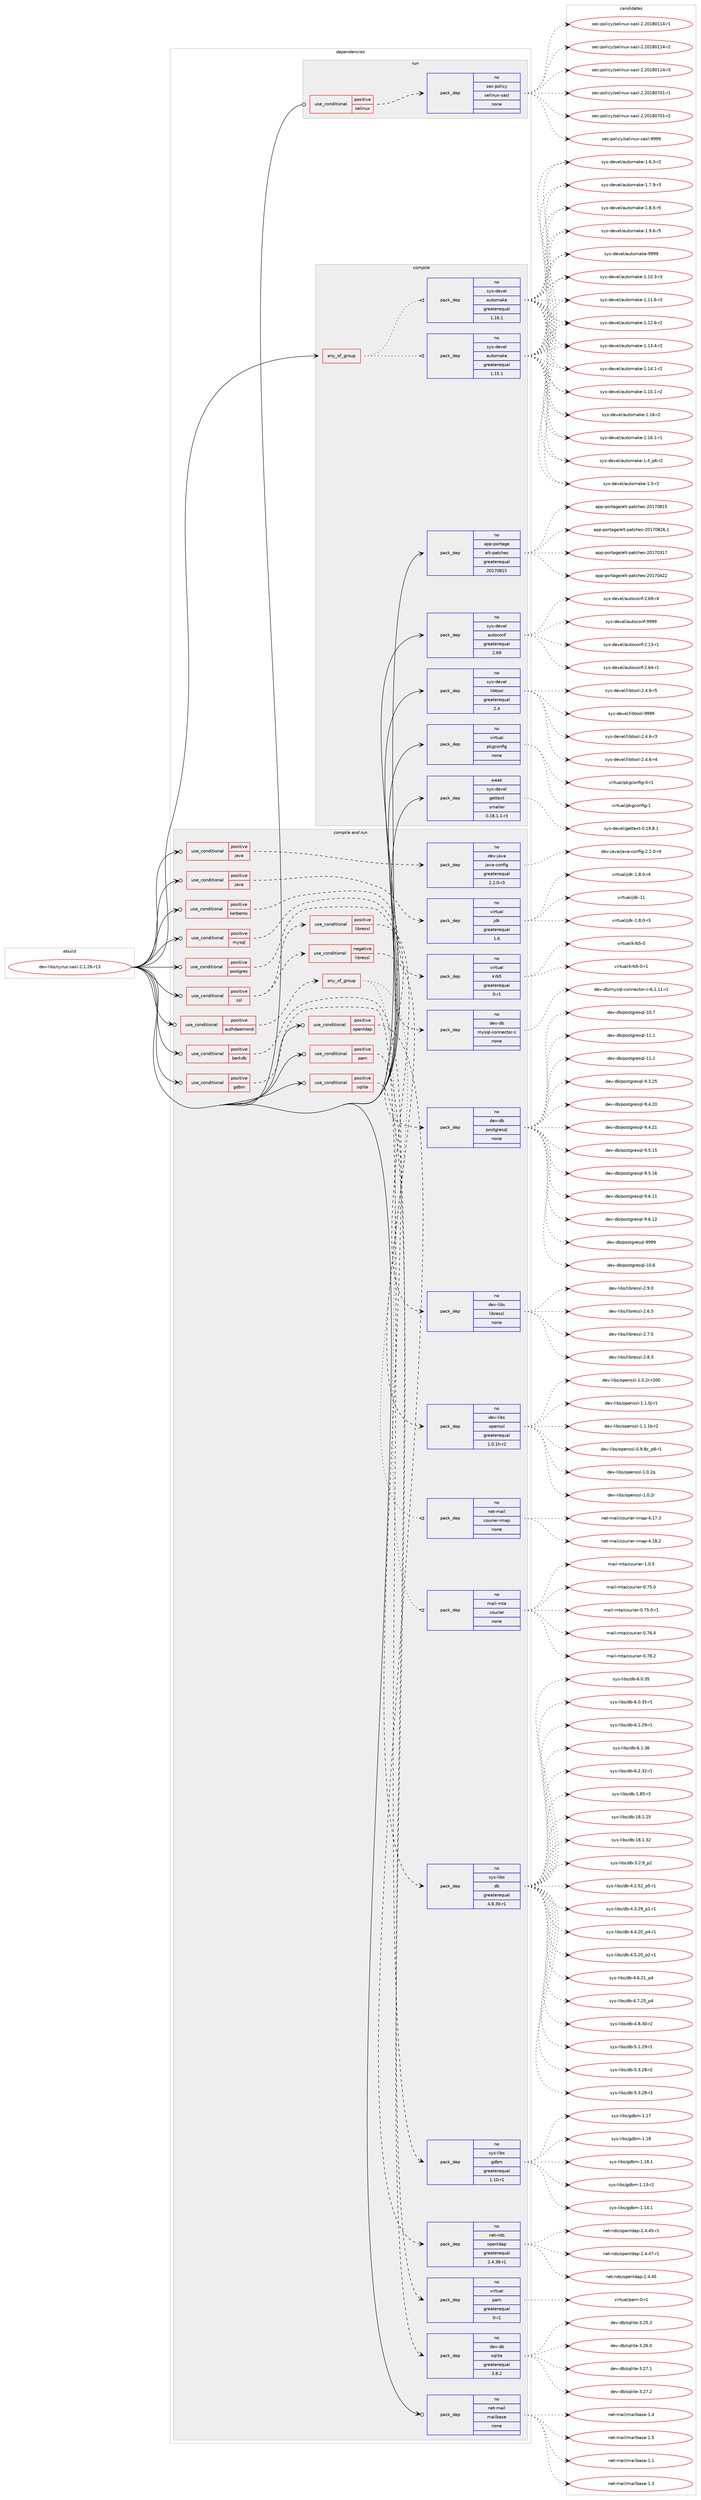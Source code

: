 digraph prolog {

# *************
# Graph options
# *************

newrank=true;
concentrate=true;
compound=true;
graph [rankdir=LR,fontname=Helvetica,fontsize=10,ranksep=1.5];#, ranksep=2.5, nodesep=0.2];
edge  [arrowhead=vee];
node  [fontname=Helvetica,fontsize=10];

# **********
# The ebuild
# **********

subgraph cluster_leftcol {
color=gray;
rank=same;
label=<<i>ebuild</i>>;
id [label="dev-libs/cyrus-sasl-2.1.26-r13", color=red, width=4, href="../dev-libs/cyrus-sasl-2.1.26-r13.svg"];
}

# ****************
# The dependencies
# ****************

subgraph cluster_midcol {
color=gray;
label=<<i>dependencies</i>>;
subgraph cluster_compile {
fillcolor="#eeeeee";
style=filled;
label=<<i>compile</i>>;
subgraph any22125 {
dependency1364960 [label=<<TABLE BORDER="0" CELLBORDER="1" CELLSPACING="0" CELLPADDING="4"><TR><TD CELLPADDING="10">any_of_group</TD></TR></TABLE>>, shape=none, color=red];subgraph pack976850 {
dependency1364961 [label=<<TABLE BORDER="0" CELLBORDER="1" CELLSPACING="0" CELLPADDING="4" WIDTH="220"><TR><TD ROWSPAN="6" CELLPADDING="30">pack_dep</TD></TR><TR><TD WIDTH="110">no</TD></TR><TR><TD>sys-devel</TD></TR><TR><TD>automake</TD></TR><TR><TD>greaterequal</TD></TR><TR><TD>1.16.1</TD></TR></TABLE>>, shape=none, color=blue];
}
dependency1364960:e -> dependency1364961:w [weight=20,style="dotted",arrowhead="oinv"];
subgraph pack976851 {
dependency1364962 [label=<<TABLE BORDER="0" CELLBORDER="1" CELLSPACING="0" CELLPADDING="4" WIDTH="220"><TR><TD ROWSPAN="6" CELLPADDING="30">pack_dep</TD></TR><TR><TD WIDTH="110">no</TD></TR><TR><TD>sys-devel</TD></TR><TR><TD>automake</TD></TR><TR><TD>greaterequal</TD></TR><TR><TD>1.15.1</TD></TR></TABLE>>, shape=none, color=blue];
}
dependency1364960:e -> dependency1364962:w [weight=20,style="dotted",arrowhead="oinv"];
}
id:e -> dependency1364960:w [weight=20,style="solid",arrowhead="vee"];
subgraph pack976852 {
dependency1364963 [label=<<TABLE BORDER="0" CELLBORDER="1" CELLSPACING="0" CELLPADDING="4" WIDTH="220"><TR><TD ROWSPAN="6" CELLPADDING="30">pack_dep</TD></TR><TR><TD WIDTH="110">no</TD></TR><TR><TD>app-portage</TD></TR><TR><TD>elt-patches</TD></TR><TR><TD>greaterequal</TD></TR><TR><TD>20170815</TD></TR></TABLE>>, shape=none, color=blue];
}
id:e -> dependency1364963:w [weight=20,style="solid",arrowhead="vee"];
subgraph pack976853 {
dependency1364964 [label=<<TABLE BORDER="0" CELLBORDER="1" CELLSPACING="0" CELLPADDING="4" WIDTH="220"><TR><TD ROWSPAN="6" CELLPADDING="30">pack_dep</TD></TR><TR><TD WIDTH="110">no</TD></TR><TR><TD>sys-devel</TD></TR><TR><TD>autoconf</TD></TR><TR><TD>greaterequal</TD></TR><TR><TD>2.69</TD></TR></TABLE>>, shape=none, color=blue];
}
id:e -> dependency1364964:w [weight=20,style="solid",arrowhead="vee"];
subgraph pack976854 {
dependency1364965 [label=<<TABLE BORDER="0" CELLBORDER="1" CELLSPACING="0" CELLPADDING="4" WIDTH="220"><TR><TD ROWSPAN="6" CELLPADDING="30">pack_dep</TD></TR><TR><TD WIDTH="110">no</TD></TR><TR><TD>sys-devel</TD></TR><TR><TD>libtool</TD></TR><TR><TD>greaterequal</TD></TR><TR><TD>2.4</TD></TR></TABLE>>, shape=none, color=blue];
}
id:e -> dependency1364965:w [weight=20,style="solid",arrowhead="vee"];
subgraph pack976855 {
dependency1364966 [label=<<TABLE BORDER="0" CELLBORDER="1" CELLSPACING="0" CELLPADDING="4" WIDTH="220"><TR><TD ROWSPAN="6" CELLPADDING="30">pack_dep</TD></TR><TR><TD WIDTH="110">no</TD></TR><TR><TD>virtual</TD></TR><TR><TD>pkgconfig</TD></TR><TR><TD>none</TD></TR><TR><TD></TD></TR></TABLE>>, shape=none, color=blue];
}
id:e -> dependency1364966:w [weight=20,style="solid",arrowhead="vee"];
subgraph pack976856 {
dependency1364967 [label=<<TABLE BORDER="0" CELLBORDER="1" CELLSPACING="0" CELLPADDING="4" WIDTH="220"><TR><TD ROWSPAN="6" CELLPADDING="30">pack_dep</TD></TR><TR><TD WIDTH="110">weak</TD></TR><TR><TD>sys-devel</TD></TR><TR><TD>gettext</TD></TR><TR><TD>smaller</TD></TR><TR><TD>0.18.1.1-r3</TD></TR></TABLE>>, shape=none, color=blue];
}
id:e -> dependency1364967:w [weight=20,style="solid",arrowhead="vee"];
}
subgraph cluster_compileandrun {
fillcolor="#eeeeee";
style=filled;
label=<<i>compile and run</i>>;
subgraph cond365433 {
dependency1364968 [label=<<TABLE BORDER="0" CELLBORDER="1" CELLSPACING="0" CELLPADDING="4"><TR><TD ROWSPAN="3" CELLPADDING="10">use_conditional</TD></TR><TR><TD>positive</TD></TR><TR><TD>authdaemond</TD></TR></TABLE>>, shape=none, color=red];
subgraph any22126 {
dependency1364969 [label=<<TABLE BORDER="0" CELLBORDER="1" CELLSPACING="0" CELLPADDING="4"><TR><TD CELLPADDING="10">any_of_group</TD></TR></TABLE>>, shape=none, color=red];subgraph pack976857 {
dependency1364970 [label=<<TABLE BORDER="0" CELLBORDER="1" CELLSPACING="0" CELLPADDING="4" WIDTH="220"><TR><TD ROWSPAN="6" CELLPADDING="30">pack_dep</TD></TR><TR><TD WIDTH="110">no</TD></TR><TR><TD>net-mail</TD></TR><TR><TD>courier-imap</TD></TR><TR><TD>none</TD></TR><TR><TD></TD></TR></TABLE>>, shape=none, color=blue];
}
dependency1364969:e -> dependency1364970:w [weight=20,style="dotted",arrowhead="oinv"];
subgraph pack976858 {
dependency1364971 [label=<<TABLE BORDER="0" CELLBORDER="1" CELLSPACING="0" CELLPADDING="4" WIDTH="220"><TR><TD ROWSPAN="6" CELLPADDING="30">pack_dep</TD></TR><TR><TD WIDTH="110">no</TD></TR><TR><TD>mail-mta</TD></TR><TR><TD>courier</TD></TR><TR><TD>none</TD></TR><TR><TD></TD></TR></TABLE>>, shape=none, color=blue];
}
dependency1364969:e -> dependency1364971:w [weight=20,style="dotted",arrowhead="oinv"];
}
dependency1364968:e -> dependency1364969:w [weight=20,style="dashed",arrowhead="vee"];
}
id:e -> dependency1364968:w [weight=20,style="solid",arrowhead="odotvee"];
subgraph cond365434 {
dependency1364972 [label=<<TABLE BORDER="0" CELLBORDER="1" CELLSPACING="0" CELLPADDING="4"><TR><TD ROWSPAN="3" CELLPADDING="10">use_conditional</TD></TR><TR><TD>positive</TD></TR><TR><TD>berkdb</TD></TR></TABLE>>, shape=none, color=red];
subgraph pack976859 {
dependency1364973 [label=<<TABLE BORDER="0" CELLBORDER="1" CELLSPACING="0" CELLPADDING="4" WIDTH="220"><TR><TD ROWSPAN="6" CELLPADDING="30">pack_dep</TD></TR><TR><TD WIDTH="110">no</TD></TR><TR><TD>sys-libs</TD></TR><TR><TD>db</TD></TR><TR><TD>greaterequal</TD></TR><TR><TD>4.8.30-r1</TD></TR></TABLE>>, shape=none, color=blue];
}
dependency1364972:e -> dependency1364973:w [weight=20,style="dashed",arrowhead="vee"];
}
id:e -> dependency1364972:w [weight=20,style="solid",arrowhead="odotvee"];
subgraph cond365435 {
dependency1364974 [label=<<TABLE BORDER="0" CELLBORDER="1" CELLSPACING="0" CELLPADDING="4"><TR><TD ROWSPAN="3" CELLPADDING="10">use_conditional</TD></TR><TR><TD>positive</TD></TR><TR><TD>gdbm</TD></TR></TABLE>>, shape=none, color=red];
subgraph pack976860 {
dependency1364975 [label=<<TABLE BORDER="0" CELLBORDER="1" CELLSPACING="0" CELLPADDING="4" WIDTH="220"><TR><TD ROWSPAN="6" CELLPADDING="30">pack_dep</TD></TR><TR><TD WIDTH="110">no</TD></TR><TR><TD>sys-libs</TD></TR><TR><TD>gdbm</TD></TR><TR><TD>greaterequal</TD></TR><TR><TD>1.10-r1</TD></TR></TABLE>>, shape=none, color=blue];
}
dependency1364974:e -> dependency1364975:w [weight=20,style="dashed",arrowhead="vee"];
}
id:e -> dependency1364974:w [weight=20,style="solid",arrowhead="odotvee"];
subgraph cond365436 {
dependency1364976 [label=<<TABLE BORDER="0" CELLBORDER="1" CELLSPACING="0" CELLPADDING="4"><TR><TD ROWSPAN="3" CELLPADDING="10">use_conditional</TD></TR><TR><TD>positive</TD></TR><TR><TD>java</TD></TR></TABLE>>, shape=none, color=red];
subgraph pack976861 {
dependency1364977 [label=<<TABLE BORDER="0" CELLBORDER="1" CELLSPACING="0" CELLPADDING="4" WIDTH="220"><TR><TD ROWSPAN="6" CELLPADDING="30">pack_dep</TD></TR><TR><TD WIDTH="110">no</TD></TR><TR><TD>dev-java</TD></TR><TR><TD>java-config</TD></TR><TR><TD>greaterequal</TD></TR><TR><TD>2.2.0-r3</TD></TR></TABLE>>, shape=none, color=blue];
}
dependency1364976:e -> dependency1364977:w [weight=20,style="dashed",arrowhead="vee"];
}
id:e -> dependency1364976:w [weight=20,style="solid",arrowhead="odotvee"];
subgraph cond365437 {
dependency1364978 [label=<<TABLE BORDER="0" CELLBORDER="1" CELLSPACING="0" CELLPADDING="4"><TR><TD ROWSPAN="3" CELLPADDING="10">use_conditional</TD></TR><TR><TD>positive</TD></TR><TR><TD>java</TD></TR></TABLE>>, shape=none, color=red];
subgraph pack976862 {
dependency1364979 [label=<<TABLE BORDER="0" CELLBORDER="1" CELLSPACING="0" CELLPADDING="4" WIDTH="220"><TR><TD ROWSPAN="6" CELLPADDING="30">pack_dep</TD></TR><TR><TD WIDTH="110">no</TD></TR><TR><TD>virtual</TD></TR><TR><TD>jdk</TD></TR><TR><TD>greaterequal</TD></TR><TR><TD>1.6</TD></TR></TABLE>>, shape=none, color=blue];
}
dependency1364978:e -> dependency1364979:w [weight=20,style="dashed",arrowhead="vee"];
}
id:e -> dependency1364978:w [weight=20,style="solid",arrowhead="odotvee"];
subgraph cond365438 {
dependency1364980 [label=<<TABLE BORDER="0" CELLBORDER="1" CELLSPACING="0" CELLPADDING="4"><TR><TD ROWSPAN="3" CELLPADDING="10">use_conditional</TD></TR><TR><TD>positive</TD></TR><TR><TD>kerberos</TD></TR></TABLE>>, shape=none, color=red];
subgraph pack976863 {
dependency1364981 [label=<<TABLE BORDER="0" CELLBORDER="1" CELLSPACING="0" CELLPADDING="4" WIDTH="220"><TR><TD ROWSPAN="6" CELLPADDING="30">pack_dep</TD></TR><TR><TD WIDTH="110">no</TD></TR><TR><TD>virtual</TD></TR><TR><TD>krb5</TD></TR><TR><TD>greaterequal</TD></TR><TR><TD>0-r1</TD></TR></TABLE>>, shape=none, color=blue];
}
dependency1364980:e -> dependency1364981:w [weight=20,style="dashed",arrowhead="vee"];
}
id:e -> dependency1364980:w [weight=20,style="solid",arrowhead="odotvee"];
subgraph cond365439 {
dependency1364982 [label=<<TABLE BORDER="0" CELLBORDER="1" CELLSPACING="0" CELLPADDING="4"><TR><TD ROWSPAN="3" CELLPADDING="10">use_conditional</TD></TR><TR><TD>positive</TD></TR><TR><TD>mysql</TD></TR></TABLE>>, shape=none, color=red];
subgraph pack976864 {
dependency1364983 [label=<<TABLE BORDER="0" CELLBORDER="1" CELLSPACING="0" CELLPADDING="4" WIDTH="220"><TR><TD ROWSPAN="6" CELLPADDING="30">pack_dep</TD></TR><TR><TD WIDTH="110">no</TD></TR><TR><TD>dev-db</TD></TR><TR><TD>mysql-connector-c</TD></TR><TR><TD>none</TD></TR><TR><TD></TD></TR></TABLE>>, shape=none, color=blue];
}
dependency1364982:e -> dependency1364983:w [weight=20,style="dashed",arrowhead="vee"];
}
id:e -> dependency1364982:w [weight=20,style="solid",arrowhead="odotvee"];
subgraph cond365440 {
dependency1364984 [label=<<TABLE BORDER="0" CELLBORDER="1" CELLSPACING="0" CELLPADDING="4"><TR><TD ROWSPAN="3" CELLPADDING="10">use_conditional</TD></TR><TR><TD>positive</TD></TR><TR><TD>openldap</TD></TR></TABLE>>, shape=none, color=red];
subgraph pack976865 {
dependency1364985 [label=<<TABLE BORDER="0" CELLBORDER="1" CELLSPACING="0" CELLPADDING="4" WIDTH="220"><TR><TD ROWSPAN="6" CELLPADDING="30">pack_dep</TD></TR><TR><TD WIDTH="110">no</TD></TR><TR><TD>net-nds</TD></TR><TR><TD>openldap</TD></TR><TR><TD>greaterequal</TD></TR><TR><TD>2.4.38-r1</TD></TR></TABLE>>, shape=none, color=blue];
}
dependency1364984:e -> dependency1364985:w [weight=20,style="dashed",arrowhead="vee"];
}
id:e -> dependency1364984:w [weight=20,style="solid",arrowhead="odotvee"];
subgraph cond365441 {
dependency1364986 [label=<<TABLE BORDER="0" CELLBORDER="1" CELLSPACING="0" CELLPADDING="4"><TR><TD ROWSPAN="3" CELLPADDING="10">use_conditional</TD></TR><TR><TD>positive</TD></TR><TR><TD>pam</TD></TR></TABLE>>, shape=none, color=red];
subgraph pack976866 {
dependency1364987 [label=<<TABLE BORDER="0" CELLBORDER="1" CELLSPACING="0" CELLPADDING="4" WIDTH="220"><TR><TD ROWSPAN="6" CELLPADDING="30">pack_dep</TD></TR><TR><TD WIDTH="110">no</TD></TR><TR><TD>virtual</TD></TR><TR><TD>pam</TD></TR><TR><TD>greaterequal</TD></TR><TR><TD>0-r1</TD></TR></TABLE>>, shape=none, color=blue];
}
dependency1364986:e -> dependency1364987:w [weight=20,style="dashed",arrowhead="vee"];
}
id:e -> dependency1364986:w [weight=20,style="solid",arrowhead="odotvee"];
subgraph cond365442 {
dependency1364988 [label=<<TABLE BORDER="0" CELLBORDER="1" CELLSPACING="0" CELLPADDING="4"><TR><TD ROWSPAN="3" CELLPADDING="10">use_conditional</TD></TR><TR><TD>positive</TD></TR><TR><TD>postgres</TD></TR></TABLE>>, shape=none, color=red];
subgraph pack976867 {
dependency1364989 [label=<<TABLE BORDER="0" CELLBORDER="1" CELLSPACING="0" CELLPADDING="4" WIDTH="220"><TR><TD ROWSPAN="6" CELLPADDING="30">pack_dep</TD></TR><TR><TD WIDTH="110">no</TD></TR><TR><TD>dev-db</TD></TR><TR><TD>postgresql</TD></TR><TR><TD>none</TD></TR><TR><TD></TD></TR></TABLE>>, shape=none, color=blue];
}
dependency1364988:e -> dependency1364989:w [weight=20,style="dashed",arrowhead="vee"];
}
id:e -> dependency1364988:w [weight=20,style="solid",arrowhead="odotvee"];
subgraph cond365443 {
dependency1364990 [label=<<TABLE BORDER="0" CELLBORDER="1" CELLSPACING="0" CELLPADDING="4"><TR><TD ROWSPAN="3" CELLPADDING="10">use_conditional</TD></TR><TR><TD>positive</TD></TR><TR><TD>sqlite</TD></TR></TABLE>>, shape=none, color=red];
subgraph pack976868 {
dependency1364991 [label=<<TABLE BORDER="0" CELLBORDER="1" CELLSPACING="0" CELLPADDING="4" WIDTH="220"><TR><TD ROWSPAN="6" CELLPADDING="30">pack_dep</TD></TR><TR><TD WIDTH="110">no</TD></TR><TR><TD>dev-db</TD></TR><TR><TD>sqlite</TD></TR><TR><TD>greaterequal</TD></TR><TR><TD>3.8.2</TD></TR></TABLE>>, shape=none, color=blue];
}
dependency1364990:e -> dependency1364991:w [weight=20,style="dashed",arrowhead="vee"];
}
id:e -> dependency1364990:w [weight=20,style="solid",arrowhead="odotvee"];
subgraph cond365444 {
dependency1364992 [label=<<TABLE BORDER="0" CELLBORDER="1" CELLSPACING="0" CELLPADDING="4"><TR><TD ROWSPAN="3" CELLPADDING="10">use_conditional</TD></TR><TR><TD>positive</TD></TR><TR><TD>ssl</TD></TR></TABLE>>, shape=none, color=red];
subgraph cond365445 {
dependency1364993 [label=<<TABLE BORDER="0" CELLBORDER="1" CELLSPACING="0" CELLPADDING="4"><TR><TD ROWSPAN="3" CELLPADDING="10">use_conditional</TD></TR><TR><TD>negative</TD></TR><TR><TD>libressl</TD></TR></TABLE>>, shape=none, color=red];
subgraph pack976869 {
dependency1364994 [label=<<TABLE BORDER="0" CELLBORDER="1" CELLSPACING="0" CELLPADDING="4" WIDTH="220"><TR><TD ROWSPAN="6" CELLPADDING="30">pack_dep</TD></TR><TR><TD WIDTH="110">no</TD></TR><TR><TD>dev-libs</TD></TR><TR><TD>openssl</TD></TR><TR><TD>greaterequal</TD></TR><TR><TD>1.0.1h-r2</TD></TR></TABLE>>, shape=none, color=blue];
}
dependency1364993:e -> dependency1364994:w [weight=20,style="dashed",arrowhead="vee"];
}
dependency1364992:e -> dependency1364993:w [weight=20,style="dashed",arrowhead="vee"];
subgraph cond365446 {
dependency1364995 [label=<<TABLE BORDER="0" CELLBORDER="1" CELLSPACING="0" CELLPADDING="4"><TR><TD ROWSPAN="3" CELLPADDING="10">use_conditional</TD></TR><TR><TD>positive</TD></TR><TR><TD>libressl</TD></TR></TABLE>>, shape=none, color=red];
subgraph pack976870 {
dependency1364996 [label=<<TABLE BORDER="0" CELLBORDER="1" CELLSPACING="0" CELLPADDING="4" WIDTH="220"><TR><TD ROWSPAN="6" CELLPADDING="30">pack_dep</TD></TR><TR><TD WIDTH="110">no</TD></TR><TR><TD>dev-libs</TD></TR><TR><TD>libressl</TD></TR><TR><TD>none</TD></TR><TR><TD></TD></TR></TABLE>>, shape=none, color=blue];
}
dependency1364995:e -> dependency1364996:w [weight=20,style="dashed",arrowhead="vee"];
}
dependency1364992:e -> dependency1364995:w [weight=20,style="dashed",arrowhead="vee"];
}
id:e -> dependency1364992:w [weight=20,style="solid",arrowhead="odotvee"];
subgraph pack976871 {
dependency1364997 [label=<<TABLE BORDER="0" CELLBORDER="1" CELLSPACING="0" CELLPADDING="4" WIDTH="220"><TR><TD ROWSPAN="6" CELLPADDING="30">pack_dep</TD></TR><TR><TD WIDTH="110">no</TD></TR><TR><TD>net-mail</TD></TR><TR><TD>mailbase</TD></TR><TR><TD>none</TD></TR><TR><TD></TD></TR></TABLE>>, shape=none, color=blue];
}
id:e -> dependency1364997:w [weight=20,style="solid",arrowhead="odotvee"];
}
subgraph cluster_run {
fillcolor="#eeeeee";
style=filled;
label=<<i>run</i>>;
subgraph cond365447 {
dependency1364998 [label=<<TABLE BORDER="0" CELLBORDER="1" CELLSPACING="0" CELLPADDING="4"><TR><TD ROWSPAN="3" CELLPADDING="10">use_conditional</TD></TR><TR><TD>positive</TD></TR><TR><TD>selinux</TD></TR></TABLE>>, shape=none, color=red];
subgraph pack976872 {
dependency1364999 [label=<<TABLE BORDER="0" CELLBORDER="1" CELLSPACING="0" CELLPADDING="4" WIDTH="220"><TR><TD ROWSPAN="6" CELLPADDING="30">pack_dep</TD></TR><TR><TD WIDTH="110">no</TD></TR><TR><TD>sec-policy</TD></TR><TR><TD>selinux-sasl</TD></TR><TR><TD>none</TD></TR><TR><TD></TD></TR></TABLE>>, shape=none, color=blue];
}
dependency1364998:e -> dependency1364999:w [weight=20,style="dashed",arrowhead="vee"];
}
id:e -> dependency1364998:w [weight=20,style="solid",arrowhead="odot"];
}
}

# **************
# The candidates
# **************

subgraph cluster_choices {
rank=same;
color=gray;
label=<<i>candidates</i>>;

subgraph choice976850 {
color=black;
nodesep=1;
choice11512111545100101118101108479711711611110997107101454946494846514511451 [label="sys-devel/automake-1.10.3-r3", color=red, width=4,href="../sys-devel/automake-1.10.3-r3.svg"];
choice11512111545100101118101108479711711611110997107101454946494946544511451 [label="sys-devel/automake-1.11.6-r3", color=red, width=4,href="../sys-devel/automake-1.11.6-r3.svg"];
choice11512111545100101118101108479711711611110997107101454946495046544511450 [label="sys-devel/automake-1.12.6-r2", color=red, width=4,href="../sys-devel/automake-1.12.6-r2.svg"];
choice11512111545100101118101108479711711611110997107101454946495146524511450 [label="sys-devel/automake-1.13.4-r2", color=red, width=4,href="../sys-devel/automake-1.13.4-r2.svg"];
choice11512111545100101118101108479711711611110997107101454946495246494511450 [label="sys-devel/automake-1.14.1-r2", color=red, width=4,href="../sys-devel/automake-1.14.1-r2.svg"];
choice11512111545100101118101108479711711611110997107101454946495346494511450 [label="sys-devel/automake-1.15.1-r2", color=red, width=4,href="../sys-devel/automake-1.15.1-r2.svg"];
choice1151211154510010111810110847971171161111099710710145494649544511450 [label="sys-devel/automake-1.16-r2", color=red, width=4,href="../sys-devel/automake-1.16-r2.svg"];
choice11512111545100101118101108479711711611110997107101454946495446494511449 [label="sys-devel/automake-1.16.1-r1", color=red, width=4,href="../sys-devel/automake-1.16.1-r1.svg"];
choice115121115451001011181011084797117116111109971071014549465295112544511450 [label="sys-devel/automake-1.4_p6-r2", color=red, width=4,href="../sys-devel/automake-1.4_p6-r2.svg"];
choice11512111545100101118101108479711711611110997107101454946534511450 [label="sys-devel/automake-1.5-r2", color=red, width=4,href="../sys-devel/automake-1.5-r2.svg"];
choice115121115451001011181011084797117116111109971071014549465446514511450 [label="sys-devel/automake-1.6.3-r2", color=red, width=4,href="../sys-devel/automake-1.6.3-r2.svg"];
choice115121115451001011181011084797117116111109971071014549465546574511451 [label="sys-devel/automake-1.7.9-r3", color=red, width=4,href="../sys-devel/automake-1.7.9-r3.svg"];
choice115121115451001011181011084797117116111109971071014549465646534511453 [label="sys-devel/automake-1.8.5-r5", color=red, width=4,href="../sys-devel/automake-1.8.5-r5.svg"];
choice115121115451001011181011084797117116111109971071014549465746544511453 [label="sys-devel/automake-1.9.6-r5", color=red, width=4,href="../sys-devel/automake-1.9.6-r5.svg"];
choice115121115451001011181011084797117116111109971071014557575757 [label="sys-devel/automake-9999", color=red, width=4,href="../sys-devel/automake-9999.svg"];
dependency1364961:e -> choice11512111545100101118101108479711711611110997107101454946494846514511451:w [style=dotted,weight="100"];
dependency1364961:e -> choice11512111545100101118101108479711711611110997107101454946494946544511451:w [style=dotted,weight="100"];
dependency1364961:e -> choice11512111545100101118101108479711711611110997107101454946495046544511450:w [style=dotted,weight="100"];
dependency1364961:e -> choice11512111545100101118101108479711711611110997107101454946495146524511450:w [style=dotted,weight="100"];
dependency1364961:e -> choice11512111545100101118101108479711711611110997107101454946495246494511450:w [style=dotted,weight="100"];
dependency1364961:e -> choice11512111545100101118101108479711711611110997107101454946495346494511450:w [style=dotted,weight="100"];
dependency1364961:e -> choice1151211154510010111810110847971171161111099710710145494649544511450:w [style=dotted,weight="100"];
dependency1364961:e -> choice11512111545100101118101108479711711611110997107101454946495446494511449:w [style=dotted,weight="100"];
dependency1364961:e -> choice115121115451001011181011084797117116111109971071014549465295112544511450:w [style=dotted,weight="100"];
dependency1364961:e -> choice11512111545100101118101108479711711611110997107101454946534511450:w [style=dotted,weight="100"];
dependency1364961:e -> choice115121115451001011181011084797117116111109971071014549465446514511450:w [style=dotted,weight="100"];
dependency1364961:e -> choice115121115451001011181011084797117116111109971071014549465546574511451:w [style=dotted,weight="100"];
dependency1364961:e -> choice115121115451001011181011084797117116111109971071014549465646534511453:w [style=dotted,weight="100"];
dependency1364961:e -> choice115121115451001011181011084797117116111109971071014549465746544511453:w [style=dotted,weight="100"];
dependency1364961:e -> choice115121115451001011181011084797117116111109971071014557575757:w [style=dotted,weight="100"];
}
subgraph choice976851 {
color=black;
nodesep=1;
choice11512111545100101118101108479711711611110997107101454946494846514511451 [label="sys-devel/automake-1.10.3-r3", color=red, width=4,href="../sys-devel/automake-1.10.3-r3.svg"];
choice11512111545100101118101108479711711611110997107101454946494946544511451 [label="sys-devel/automake-1.11.6-r3", color=red, width=4,href="../sys-devel/automake-1.11.6-r3.svg"];
choice11512111545100101118101108479711711611110997107101454946495046544511450 [label="sys-devel/automake-1.12.6-r2", color=red, width=4,href="../sys-devel/automake-1.12.6-r2.svg"];
choice11512111545100101118101108479711711611110997107101454946495146524511450 [label="sys-devel/automake-1.13.4-r2", color=red, width=4,href="../sys-devel/automake-1.13.4-r2.svg"];
choice11512111545100101118101108479711711611110997107101454946495246494511450 [label="sys-devel/automake-1.14.1-r2", color=red, width=4,href="../sys-devel/automake-1.14.1-r2.svg"];
choice11512111545100101118101108479711711611110997107101454946495346494511450 [label="sys-devel/automake-1.15.1-r2", color=red, width=4,href="../sys-devel/automake-1.15.1-r2.svg"];
choice1151211154510010111810110847971171161111099710710145494649544511450 [label="sys-devel/automake-1.16-r2", color=red, width=4,href="../sys-devel/automake-1.16-r2.svg"];
choice11512111545100101118101108479711711611110997107101454946495446494511449 [label="sys-devel/automake-1.16.1-r1", color=red, width=4,href="../sys-devel/automake-1.16.1-r1.svg"];
choice115121115451001011181011084797117116111109971071014549465295112544511450 [label="sys-devel/automake-1.4_p6-r2", color=red, width=4,href="../sys-devel/automake-1.4_p6-r2.svg"];
choice11512111545100101118101108479711711611110997107101454946534511450 [label="sys-devel/automake-1.5-r2", color=red, width=4,href="../sys-devel/automake-1.5-r2.svg"];
choice115121115451001011181011084797117116111109971071014549465446514511450 [label="sys-devel/automake-1.6.3-r2", color=red, width=4,href="../sys-devel/automake-1.6.3-r2.svg"];
choice115121115451001011181011084797117116111109971071014549465546574511451 [label="sys-devel/automake-1.7.9-r3", color=red, width=4,href="../sys-devel/automake-1.7.9-r3.svg"];
choice115121115451001011181011084797117116111109971071014549465646534511453 [label="sys-devel/automake-1.8.5-r5", color=red, width=4,href="../sys-devel/automake-1.8.5-r5.svg"];
choice115121115451001011181011084797117116111109971071014549465746544511453 [label="sys-devel/automake-1.9.6-r5", color=red, width=4,href="../sys-devel/automake-1.9.6-r5.svg"];
choice115121115451001011181011084797117116111109971071014557575757 [label="sys-devel/automake-9999", color=red, width=4,href="../sys-devel/automake-9999.svg"];
dependency1364962:e -> choice11512111545100101118101108479711711611110997107101454946494846514511451:w [style=dotted,weight="100"];
dependency1364962:e -> choice11512111545100101118101108479711711611110997107101454946494946544511451:w [style=dotted,weight="100"];
dependency1364962:e -> choice11512111545100101118101108479711711611110997107101454946495046544511450:w [style=dotted,weight="100"];
dependency1364962:e -> choice11512111545100101118101108479711711611110997107101454946495146524511450:w [style=dotted,weight="100"];
dependency1364962:e -> choice11512111545100101118101108479711711611110997107101454946495246494511450:w [style=dotted,weight="100"];
dependency1364962:e -> choice11512111545100101118101108479711711611110997107101454946495346494511450:w [style=dotted,weight="100"];
dependency1364962:e -> choice1151211154510010111810110847971171161111099710710145494649544511450:w [style=dotted,weight="100"];
dependency1364962:e -> choice11512111545100101118101108479711711611110997107101454946495446494511449:w [style=dotted,weight="100"];
dependency1364962:e -> choice115121115451001011181011084797117116111109971071014549465295112544511450:w [style=dotted,weight="100"];
dependency1364962:e -> choice11512111545100101118101108479711711611110997107101454946534511450:w [style=dotted,weight="100"];
dependency1364962:e -> choice115121115451001011181011084797117116111109971071014549465446514511450:w [style=dotted,weight="100"];
dependency1364962:e -> choice115121115451001011181011084797117116111109971071014549465546574511451:w [style=dotted,weight="100"];
dependency1364962:e -> choice115121115451001011181011084797117116111109971071014549465646534511453:w [style=dotted,weight="100"];
dependency1364962:e -> choice115121115451001011181011084797117116111109971071014549465746544511453:w [style=dotted,weight="100"];
dependency1364962:e -> choice115121115451001011181011084797117116111109971071014557575757:w [style=dotted,weight="100"];
}
subgraph choice976852 {
color=black;
nodesep=1;
choice97112112451121111141169710310147101108116451129711699104101115455048495548514955 [label="app-portage/elt-patches-20170317", color=red, width=4,href="../app-portage/elt-patches-20170317.svg"];
choice97112112451121111141169710310147101108116451129711699104101115455048495548525050 [label="app-portage/elt-patches-20170422", color=red, width=4,href="../app-portage/elt-patches-20170422.svg"];
choice97112112451121111141169710310147101108116451129711699104101115455048495548564953 [label="app-portage/elt-patches-20170815", color=red, width=4,href="../app-portage/elt-patches-20170815.svg"];
choice971121124511211111411697103101471011081164511297116991041011154550484955485650544649 [label="app-portage/elt-patches-20170826.1", color=red, width=4,href="../app-portage/elt-patches-20170826.1.svg"];
dependency1364963:e -> choice97112112451121111141169710310147101108116451129711699104101115455048495548514955:w [style=dotted,weight="100"];
dependency1364963:e -> choice97112112451121111141169710310147101108116451129711699104101115455048495548525050:w [style=dotted,weight="100"];
dependency1364963:e -> choice97112112451121111141169710310147101108116451129711699104101115455048495548564953:w [style=dotted,weight="100"];
dependency1364963:e -> choice971121124511211111411697103101471011081164511297116991041011154550484955485650544649:w [style=dotted,weight="100"];
}
subgraph choice976853 {
color=black;
nodesep=1;
choice1151211154510010111810110847971171161119911111010245504649514511449 [label="sys-devel/autoconf-2.13-r1", color=red, width=4,href="../sys-devel/autoconf-2.13-r1.svg"];
choice1151211154510010111810110847971171161119911111010245504654524511449 [label="sys-devel/autoconf-2.64-r1", color=red, width=4,href="../sys-devel/autoconf-2.64-r1.svg"];
choice1151211154510010111810110847971171161119911111010245504654574511452 [label="sys-devel/autoconf-2.69-r4", color=red, width=4,href="../sys-devel/autoconf-2.69-r4.svg"];
choice115121115451001011181011084797117116111991111101024557575757 [label="sys-devel/autoconf-9999", color=red, width=4,href="../sys-devel/autoconf-9999.svg"];
dependency1364964:e -> choice1151211154510010111810110847971171161119911111010245504649514511449:w [style=dotted,weight="100"];
dependency1364964:e -> choice1151211154510010111810110847971171161119911111010245504654524511449:w [style=dotted,weight="100"];
dependency1364964:e -> choice1151211154510010111810110847971171161119911111010245504654574511452:w [style=dotted,weight="100"];
dependency1364964:e -> choice115121115451001011181011084797117116111991111101024557575757:w [style=dotted,weight="100"];
}
subgraph choice976854 {
color=black;
nodesep=1;
choice1151211154510010111810110847108105981161111111084550465246544511451 [label="sys-devel/libtool-2.4.6-r3", color=red, width=4,href="../sys-devel/libtool-2.4.6-r3.svg"];
choice1151211154510010111810110847108105981161111111084550465246544511452 [label="sys-devel/libtool-2.4.6-r4", color=red, width=4,href="../sys-devel/libtool-2.4.6-r4.svg"];
choice1151211154510010111810110847108105981161111111084550465246544511453 [label="sys-devel/libtool-2.4.6-r5", color=red, width=4,href="../sys-devel/libtool-2.4.6-r5.svg"];
choice1151211154510010111810110847108105981161111111084557575757 [label="sys-devel/libtool-9999", color=red, width=4,href="../sys-devel/libtool-9999.svg"];
dependency1364965:e -> choice1151211154510010111810110847108105981161111111084550465246544511451:w [style=dotted,weight="100"];
dependency1364965:e -> choice1151211154510010111810110847108105981161111111084550465246544511452:w [style=dotted,weight="100"];
dependency1364965:e -> choice1151211154510010111810110847108105981161111111084550465246544511453:w [style=dotted,weight="100"];
dependency1364965:e -> choice1151211154510010111810110847108105981161111111084557575757:w [style=dotted,weight="100"];
}
subgraph choice976855 {
color=black;
nodesep=1;
choice11810511411611797108471121071039911111010210510345484511449 [label="virtual/pkgconfig-0-r1", color=red, width=4,href="../virtual/pkgconfig-0-r1.svg"];
choice1181051141161179710847112107103991111101021051034549 [label="virtual/pkgconfig-1", color=red, width=4,href="../virtual/pkgconfig-1.svg"];
dependency1364966:e -> choice11810511411611797108471121071039911111010210510345484511449:w [style=dotted,weight="100"];
dependency1364966:e -> choice1181051141161179710847112107103991111101021051034549:w [style=dotted,weight="100"];
}
subgraph choice976856 {
color=black;
nodesep=1;
choice1151211154510010111810110847103101116116101120116454846495746564649 [label="sys-devel/gettext-0.19.8.1", color=red, width=4,href="../sys-devel/gettext-0.19.8.1.svg"];
dependency1364967:e -> choice1151211154510010111810110847103101116116101120116454846495746564649:w [style=dotted,weight="100"];
}
subgraph choice976857 {
color=black;
nodesep=1;
choice11010111645109971051084799111117114105101114451051099711245524649554651 [label="net-mail/courier-imap-4.17.3", color=red, width=4,href="../net-mail/courier-imap-4.17.3.svg"];
choice11010111645109971051084799111117114105101114451051099711245524649564650 [label="net-mail/courier-imap-4.18.2", color=red, width=4,href="../net-mail/courier-imap-4.18.2.svg"];
dependency1364970:e -> choice11010111645109971051084799111117114105101114451051099711245524649554651:w [style=dotted,weight="100"];
dependency1364970:e -> choice11010111645109971051084799111117114105101114451051099711245524649564650:w [style=dotted,weight="100"];
}
subgraph choice976858 {
color=black;
nodesep=1;
choice109971051084510911697479911111711410510111445484655534648 [label="mail-mta/courier-0.75.0", color=red, width=4,href="../mail-mta/courier-0.75.0.svg"];
choice1099710510845109116974799111117114105101114454846555346484511449 [label="mail-mta/courier-0.75.0-r1", color=red, width=4,href="../mail-mta/courier-0.75.0-r1.svg"];
choice109971051084510911697479911111711410510111445484655544652 [label="mail-mta/courier-0.76.4", color=red, width=4,href="../mail-mta/courier-0.76.4.svg"];
choice109971051084510911697479911111711410510111445484655564650 [label="mail-mta/courier-0.78.2", color=red, width=4,href="../mail-mta/courier-0.78.2.svg"];
choice1099710510845109116974799111117114105101114454946484653 [label="mail-mta/courier-1.0.5", color=red, width=4,href="../mail-mta/courier-1.0.5.svg"];
dependency1364971:e -> choice109971051084510911697479911111711410510111445484655534648:w [style=dotted,weight="100"];
dependency1364971:e -> choice1099710510845109116974799111117114105101114454846555346484511449:w [style=dotted,weight="100"];
dependency1364971:e -> choice109971051084510911697479911111711410510111445484655544652:w [style=dotted,weight="100"];
dependency1364971:e -> choice109971051084510911697479911111711410510111445484655564650:w [style=dotted,weight="100"];
dependency1364971:e -> choice1099710510845109116974799111117114105101114454946484653:w [style=dotted,weight="100"];
}
subgraph choice976859 {
color=black;
nodesep=1;
choice1151211154510810598115471009845494656534511451 [label="sys-libs/db-1.85-r3", color=red, width=4,href="../sys-libs/db-1.85-r3.svg"];
choice115121115451081059811547100984549564649465053 [label="sys-libs/db-18.1.25", color=red, width=4,href="../sys-libs/db-18.1.25.svg"];
choice115121115451081059811547100984549564649465150 [label="sys-libs/db-18.1.32", color=red, width=4,href="../sys-libs/db-18.1.32.svg"];
choice115121115451081059811547100984551465046579511250 [label="sys-libs/db-3.2.9_p2", color=red, width=4,href="../sys-libs/db-3.2.9_p2.svg"];
choice115121115451081059811547100984552465046535095112534511449 [label="sys-libs/db-4.2.52_p5-r1", color=red, width=4,href="../sys-libs/db-4.2.52_p5-r1.svg"];
choice115121115451081059811547100984552465146505795112494511449 [label="sys-libs/db-4.3.29_p1-r1", color=red, width=4,href="../sys-libs/db-4.3.29_p1-r1.svg"];
choice115121115451081059811547100984552465246504895112524511449 [label="sys-libs/db-4.4.20_p4-r1", color=red, width=4,href="../sys-libs/db-4.4.20_p4-r1.svg"];
choice115121115451081059811547100984552465346504895112504511449 [label="sys-libs/db-4.5.20_p2-r1", color=red, width=4,href="../sys-libs/db-4.5.20_p2-r1.svg"];
choice11512111545108105981154710098455246544650499511252 [label="sys-libs/db-4.6.21_p4", color=red, width=4,href="../sys-libs/db-4.6.21_p4.svg"];
choice11512111545108105981154710098455246554650539511252 [label="sys-libs/db-4.7.25_p4", color=red, width=4,href="../sys-libs/db-4.7.25_p4.svg"];
choice11512111545108105981154710098455246564651484511450 [label="sys-libs/db-4.8.30-r2", color=red, width=4,href="../sys-libs/db-4.8.30-r2.svg"];
choice11512111545108105981154710098455346494650574511449 [label="sys-libs/db-5.1.29-r1", color=red, width=4,href="../sys-libs/db-5.1.29-r1.svg"];
choice11512111545108105981154710098455346514650564511450 [label="sys-libs/db-5.3.28-r2", color=red, width=4,href="../sys-libs/db-5.3.28-r2.svg"];
choice11512111545108105981154710098455346514650564511451 [label="sys-libs/db-5.3.28-r3", color=red, width=4,href="../sys-libs/db-5.3.28-r3.svg"];
choice1151211154510810598115471009845544648465153 [label="sys-libs/db-6.0.35", color=red, width=4,href="../sys-libs/db-6.0.35.svg"];
choice11512111545108105981154710098455446484651534511449 [label="sys-libs/db-6.0.35-r1", color=red, width=4,href="../sys-libs/db-6.0.35-r1.svg"];
choice11512111545108105981154710098455446494650574511449 [label="sys-libs/db-6.1.29-r1", color=red, width=4,href="../sys-libs/db-6.1.29-r1.svg"];
choice1151211154510810598115471009845544649465154 [label="sys-libs/db-6.1.36", color=red, width=4,href="../sys-libs/db-6.1.36.svg"];
choice11512111545108105981154710098455446504651504511449 [label="sys-libs/db-6.2.32-r1", color=red, width=4,href="../sys-libs/db-6.2.32-r1.svg"];
dependency1364973:e -> choice1151211154510810598115471009845494656534511451:w [style=dotted,weight="100"];
dependency1364973:e -> choice115121115451081059811547100984549564649465053:w [style=dotted,weight="100"];
dependency1364973:e -> choice115121115451081059811547100984549564649465150:w [style=dotted,weight="100"];
dependency1364973:e -> choice115121115451081059811547100984551465046579511250:w [style=dotted,weight="100"];
dependency1364973:e -> choice115121115451081059811547100984552465046535095112534511449:w [style=dotted,weight="100"];
dependency1364973:e -> choice115121115451081059811547100984552465146505795112494511449:w [style=dotted,weight="100"];
dependency1364973:e -> choice115121115451081059811547100984552465246504895112524511449:w [style=dotted,weight="100"];
dependency1364973:e -> choice115121115451081059811547100984552465346504895112504511449:w [style=dotted,weight="100"];
dependency1364973:e -> choice11512111545108105981154710098455246544650499511252:w [style=dotted,weight="100"];
dependency1364973:e -> choice11512111545108105981154710098455246554650539511252:w [style=dotted,weight="100"];
dependency1364973:e -> choice11512111545108105981154710098455246564651484511450:w [style=dotted,weight="100"];
dependency1364973:e -> choice11512111545108105981154710098455346494650574511449:w [style=dotted,weight="100"];
dependency1364973:e -> choice11512111545108105981154710098455346514650564511450:w [style=dotted,weight="100"];
dependency1364973:e -> choice11512111545108105981154710098455346514650564511451:w [style=dotted,weight="100"];
dependency1364973:e -> choice1151211154510810598115471009845544648465153:w [style=dotted,weight="100"];
dependency1364973:e -> choice11512111545108105981154710098455446484651534511449:w [style=dotted,weight="100"];
dependency1364973:e -> choice11512111545108105981154710098455446494650574511449:w [style=dotted,weight="100"];
dependency1364973:e -> choice1151211154510810598115471009845544649465154:w [style=dotted,weight="100"];
dependency1364973:e -> choice11512111545108105981154710098455446504651504511449:w [style=dotted,weight="100"];
}
subgraph choice976860 {
color=black;
nodesep=1;
choice1151211154510810598115471031009810945494649514511450 [label="sys-libs/gdbm-1.13-r2", color=red, width=4,href="../sys-libs/gdbm-1.13-r2.svg"];
choice1151211154510810598115471031009810945494649524649 [label="sys-libs/gdbm-1.14.1", color=red, width=4,href="../sys-libs/gdbm-1.14.1.svg"];
choice115121115451081059811547103100981094549464955 [label="sys-libs/gdbm-1.17", color=red, width=4,href="../sys-libs/gdbm-1.17.svg"];
choice115121115451081059811547103100981094549464956 [label="sys-libs/gdbm-1.18", color=red, width=4,href="../sys-libs/gdbm-1.18.svg"];
choice1151211154510810598115471031009810945494649564649 [label="sys-libs/gdbm-1.18.1", color=red, width=4,href="../sys-libs/gdbm-1.18.1.svg"];
dependency1364975:e -> choice1151211154510810598115471031009810945494649514511450:w [style=dotted,weight="100"];
dependency1364975:e -> choice1151211154510810598115471031009810945494649524649:w [style=dotted,weight="100"];
dependency1364975:e -> choice115121115451081059811547103100981094549464955:w [style=dotted,weight="100"];
dependency1364975:e -> choice115121115451081059811547103100981094549464956:w [style=dotted,weight="100"];
dependency1364975:e -> choice1151211154510810598115471031009810945494649564649:w [style=dotted,weight="100"];
}
subgraph choice976861 {
color=black;
nodesep=1;
choice10010111845106971189747106971189745991111101021051034550465046484511452 [label="dev-java/java-config-2.2.0-r4", color=red, width=4,href="../dev-java/java-config-2.2.0-r4.svg"];
dependency1364977:e -> choice10010111845106971189747106971189745991111101021051034550465046484511452:w [style=dotted,weight="100"];
}
subgraph choice976862 {
color=black;
nodesep=1;
choice11810511411611797108471061001074549465646484511451 [label="virtual/jdk-1.8.0-r3", color=red, width=4,href="../virtual/jdk-1.8.0-r3.svg"];
choice11810511411611797108471061001074549465646484511452 [label="virtual/jdk-1.8.0-r4", color=red, width=4,href="../virtual/jdk-1.8.0-r4.svg"];
choice1181051141161179710847106100107454949 [label="virtual/jdk-11", color=red, width=4,href="../virtual/jdk-11.svg"];
dependency1364979:e -> choice11810511411611797108471061001074549465646484511451:w [style=dotted,weight="100"];
dependency1364979:e -> choice11810511411611797108471061001074549465646484511452:w [style=dotted,weight="100"];
dependency1364979:e -> choice1181051141161179710847106100107454949:w [style=dotted,weight="100"];
}
subgraph choice976863 {
color=black;
nodesep=1;
choice118105114116117971084710711498534548 [label="virtual/krb5-0", color=red, width=4,href="../virtual/krb5-0.svg"];
choice1181051141161179710847107114985345484511449 [label="virtual/krb5-0-r1", color=red, width=4,href="../virtual/krb5-0-r1.svg"];
dependency1364981:e -> choice118105114116117971084710711498534548:w [style=dotted,weight="100"];
dependency1364981:e -> choice1181051141161179710847107114985345484511449:w [style=dotted,weight="100"];
}
subgraph choice976864 {
color=black;
nodesep=1;
choice1001011184510098471091211151131084599111110110101991161111144599455446494649494511449 [label="dev-db/mysql-connector-c-6.1.11-r1", color=red, width=4,href="../dev-db/mysql-connector-c-6.1.11-r1.svg"];
dependency1364983:e -> choice1001011184510098471091211151131084599111110110101991161111144599455446494649494511449:w [style=dotted,weight="100"];
}
subgraph choice976865 {
color=black;
nodesep=1;
choice11010111645110100115471111121011101081009711245504652465253 [label="net-nds/openldap-2.4.45", color=red, width=4,href="../net-nds/openldap-2.4.45.svg"];
choice110101116451101001154711111210111010810097112455046524652534511449 [label="net-nds/openldap-2.4.45-r1", color=red, width=4,href="../net-nds/openldap-2.4.45-r1.svg"];
choice110101116451101001154711111210111010810097112455046524652554511449 [label="net-nds/openldap-2.4.47-r1", color=red, width=4,href="../net-nds/openldap-2.4.47-r1.svg"];
dependency1364985:e -> choice11010111645110100115471111121011101081009711245504652465253:w [style=dotted,weight="100"];
dependency1364985:e -> choice110101116451101001154711111210111010810097112455046524652534511449:w [style=dotted,weight="100"];
dependency1364985:e -> choice110101116451101001154711111210111010810097112455046524652554511449:w [style=dotted,weight="100"];
}
subgraph choice976866 {
color=black;
nodesep=1;
choice11810511411611797108471129710945484511449 [label="virtual/pam-0-r1", color=red, width=4,href="../virtual/pam-0-r1.svg"];
dependency1364987:e -> choice11810511411611797108471129710945484511449:w [style=dotted,weight="100"];
}
subgraph choice976867 {
color=black;
nodesep=1;
choice1001011184510098471121111151161031141011151131084549484654 [label="dev-db/postgresql-10.6", color=red, width=4,href="../dev-db/postgresql-10.6.svg"];
choice1001011184510098471121111151161031141011151131084549484655 [label="dev-db/postgresql-10.7", color=red, width=4,href="../dev-db/postgresql-10.7.svg"];
choice1001011184510098471121111151161031141011151131084549494649 [label="dev-db/postgresql-11.1", color=red, width=4,href="../dev-db/postgresql-11.1.svg"];
choice1001011184510098471121111151161031141011151131084549494650 [label="dev-db/postgresql-11.2", color=red, width=4,href="../dev-db/postgresql-11.2.svg"];
choice10010111845100984711211111511610311410111511310845574651465053 [label="dev-db/postgresql-9.3.25", color=red, width=4,href="../dev-db/postgresql-9.3.25.svg"];
choice10010111845100984711211111511610311410111511310845574652465048 [label="dev-db/postgresql-9.4.20", color=red, width=4,href="../dev-db/postgresql-9.4.20.svg"];
choice10010111845100984711211111511610311410111511310845574652465049 [label="dev-db/postgresql-9.4.21", color=red, width=4,href="../dev-db/postgresql-9.4.21.svg"];
choice10010111845100984711211111511610311410111511310845574653464953 [label="dev-db/postgresql-9.5.15", color=red, width=4,href="../dev-db/postgresql-9.5.15.svg"];
choice10010111845100984711211111511610311410111511310845574653464954 [label="dev-db/postgresql-9.5.16", color=red, width=4,href="../dev-db/postgresql-9.5.16.svg"];
choice10010111845100984711211111511610311410111511310845574654464949 [label="dev-db/postgresql-9.6.11", color=red, width=4,href="../dev-db/postgresql-9.6.11.svg"];
choice10010111845100984711211111511610311410111511310845574654464950 [label="dev-db/postgresql-9.6.12", color=red, width=4,href="../dev-db/postgresql-9.6.12.svg"];
choice1001011184510098471121111151161031141011151131084557575757 [label="dev-db/postgresql-9999", color=red, width=4,href="../dev-db/postgresql-9999.svg"];
dependency1364989:e -> choice1001011184510098471121111151161031141011151131084549484654:w [style=dotted,weight="100"];
dependency1364989:e -> choice1001011184510098471121111151161031141011151131084549484655:w [style=dotted,weight="100"];
dependency1364989:e -> choice1001011184510098471121111151161031141011151131084549494649:w [style=dotted,weight="100"];
dependency1364989:e -> choice1001011184510098471121111151161031141011151131084549494650:w [style=dotted,weight="100"];
dependency1364989:e -> choice10010111845100984711211111511610311410111511310845574651465053:w [style=dotted,weight="100"];
dependency1364989:e -> choice10010111845100984711211111511610311410111511310845574652465048:w [style=dotted,weight="100"];
dependency1364989:e -> choice10010111845100984711211111511610311410111511310845574652465049:w [style=dotted,weight="100"];
dependency1364989:e -> choice10010111845100984711211111511610311410111511310845574653464953:w [style=dotted,weight="100"];
dependency1364989:e -> choice10010111845100984711211111511610311410111511310845574653464954:w [style=dotted,weight="100"];
dependency1364989:e -> choice10010111845100984711211111511610311410111511310845574654464949:w [style=dotted,weight="100"];
dependency1364989:e -> choice10010111845100984711211111511610311410111511310845574654464950:w [style=dotted,weight="100"];
dependency1364989:e -> choice1001011184510098471121111151161031141011151131084557575757:w [style=dotted,weight="100"];
}
subgraph choice976868 {
color=black;
nodesep=1;
choice10010111845100984711511310810511610145514650534651 [label="dev-db/sqlite-3.25.3", color=red, width=4,href="../dev-db/sqlite-3.25.3.svg"];
choice10010111845100984711511310810511610145514650544648 [label="dev-db/sqlite-3.26.0", color=red, width=4,href="../dev-db/sqlite-3.26.0.svg"];
choice10010111845100984711511310810511610145514650554649 [label="dev-db/sqlite-3.27.1", color=red, width=4,href="../dev-db/sqlite-3.27.1.svg"];
choice10010111845100984711511310810511610145514650554650 [label="dev-db/sqlite-3.27.2", color=red, width=4,href="../dev-db/sqlite-3.27.2.svg"];
dependency1364991:e -> choice10010111845100984711511310810511610145514650534651:w [style=dotted,weight="100"];
dependency1364991:e -> choice10010111845100984711511310810511610145514650544648:w [style=dotted,weight="100"];
dependency1364991:e -> choice10010111845100984711511310810511610145514650554649:w [style=dotted,weight="100"];
dependency1364991:e -> choice10010111845100984711511310810511610145514650554650:w [style=dotted,weight="100"];
}
subgraph choice976869 {
color=black;
nodesep=1;
choice10010111845108105981154711111210111011511510845484657465612295112564511449 [label="dev-libs/openssl-0.9.8z_p8-r1", color=red, width=4,href="../dev-libs/openssl-0.9.8z_p8-r1.svg"];
choice100101118451081059811547111112101110115115108454946484650113 [label="dev-libs/openssl-1.0.2q", color=red, width=4,href="../dev-libs/openssl-1.0.2q.svg"];
choice100101118451081059811547111112101110115115108454946484650114 [label="dev-libs/openssl-1.0.2r", color=red, width=4,href="../dev-libs/openssl-1.0.2r.svg"];
choice10010111845108105981154711111210111011511510845494648465011445114504848 [label="dev-libs/openssl-1.0.2r-r200", color=red, width=4,href="../dev-libs/openssl-1.0.2r-r200.svg"];
choice1001011184510810598115471111121011101151151084549464946481064511449 [label="dev-libs/openssl-1.1.0j-r1", color=red, width=4,href="../dev-libs/openssl-1.1.0j-r1.svg"];
choice100101118451081059811547111112101110115115108454946494649984511450 [label="dev-libs/openssl-1.1.1b-r2", color=red, width=4,href="../dev-libs/openssl-1.1.1b-r2.svg"];
dependency1364994:e -> choice10010111845108105981154711111210111011511510845484657465612295112564511449:w [style=dotted,weight="100"];
dependency1364994:e -> choice100101118451081059811547111112101110115115108454946484650113:w [style=dotted,weight="100"];
dependency1364994:e -> choice100101118451081059811547111112101110115115108454946484650114:w [style=dotted,weight="100"];
dependency1364994:e -> choice10010111845108105981154711111210111011511510845494648465011445114504848:w [style=dotted,weight="100"];
dependency1364994:e -> choice1001011184510810598115471111121011101151151084549464946481064511449:w [style=dotted,weight="100"];
dependency1364994:e -> choice100101118451081059811547111112101110115115108454946494649984511450:w [style=dotted,weight="100"];
}
subgraph choice976870 {
color=black;
nodesep=1;
choice10010111845108105981154710810598114101115115108455046544653 [label="dev-libs/libressl-2.6.5", color=red, width=4,href="../dev-libs/libressl-2.6.5.svg"];
choice10010111845108105981154710810598114101115115108455046554653 [label="dev-libs/libressl-2.7.5", color=red, width=4,href="../dev-libs/libressl-2.7.5.svg"];
choice10010111845108105981154710810598114101115115108455046564651 [label="dev-libs/libressl-2.8.3", color=red, width=4,href="../dev-libs/libressl-2.8.3.svg"];
choice10010111845108105981154710810598114101115115108455046574648 [label="dev-libs/libressl-2.9.0", color=red, width=4,href="../dev-libs/libressl-2.9.0.svg"];
dependency1364996:e -> choice10010111845108105981154710810598114101115115108455046544653:w [style=dotted,weight="100"];
dependency1364996:e -> choice10010111845108105981154710810598114101115115108455046554653:w [style=dotted,weight="100"];
dependency1364996:e -> choice10010111845108105981154710810598114101115115108455046564651:w [style=dotted,weight="100"];
dependency1364996:e -> choice10010111845108105981154710810598114101115115108455046574648:w [style=dotted,weight="100"];
}
subgraph choice976871 {
color=black;
nodesep=1;
choice11010111645109971051084710997105108989711510145494649 [label="net-mail/mailbase-1.1", color=red, width=4,href="../net-mail/mailbase-1.1.svg"];
choice11010111645109971051084710997105108989711510145494651 [label="net-mail/mailbase-1.3", color=red, width=4,href="../net-mail/mailbase-1.3.svg"];
choice11010111645109971051084710997105108989711510145494652 [label="net-mail/mailbase-1.4", color=red, width=4,href="../net-mail/mailbase-1.4.svg"];
choice11010111645109971051084710997105108989711510145494653 [label="net-mail/mailbase-1.5", color=red, width=4,href="../net-mail/mailbase-1.5.svg"];
dependency1364997:e -> choice11010111645109971051084710997105108989711510145494649:w [style=dotted,weight="100"];
dependency1364997:e -> choice11010111645109971051084710997105108989711510145494651:w [style=dotted,weight="100"];
dependency1364997:e -> choice11010111645109971051084710997105108989711510145494652:w [style=dotted,weight="100"];
dependency1364997:e -> choice11010111645109971051084710997105108989711510145494653:w [style=dotted,weight="100"];
}
subgraph choice976872 {
color=black;
nodesep=1;
choice11510199451121111081059912147115101108105110117120451159711510845504650484956484949524511449 [label="sec-policy/selinux-sasl-2.20180114-r1", color=red, width=4,href="../sec-policy/selinux-sasl-2.20180114-r1.svg"];
choice11510199451121111081059912147115101108105110117120451159711510845504650484956484949524511450 [label="sec-policy/selinux-sasl-2.20180114-r2", color=red, width=4,href="../sec-policy/selinux-sasl-2.20180114-r2.svg"];
choice11510199451121111081059912147115101108105110117120451159711510845504650484956484949524511451 [label="sec-policy/selinux-sasl-2.20180114-r3", color=red, width=4,href="../sec-policy/selinux-sasl-2.20180114-r3.svg"];
choice11510199451121111081059912147115101108105110117120451159711510845504650484956485548494511449 [label="sec-policy/selinux-sasl-2.20180701-r1", color=red, width=4,href="../sec-policy/selinux-sasl-2.20180701-r1.svg"];
choice11510199451121111081059912147115101108105110117120451159711510845504650484956485548494511450 [label="sec-policy/selinux-sasl-2.20180701-r2", color=red, width=4,href="../sec-policy/selinux-sasl-2.20180701-r2.svg"];
choice1151019945112111108105991214711510110810511011712045115971151084557575757 [label="sec-policy/selinux-sasl-9999", color=red, width=4,href="../sec-policy/selinux-sasl-9999.svg"];
dependency1364999:e -> choice11510199451121111081059912147115101108105110117120451159711510845504650484956484949524511449:w [style=dotted,weight="100"];
dependency1364999:e -> choice11510199451121111081059912147115101108105110117120451159711510845504650484956484949524511450:w [style=dotted,weight="100"];
dependency1364999:e -> choice11510199451121111081059912147115101108105110117120451159711510845504650484956484949524511451:w [style=dotted,weight="100"];
dependency1364999:e -> choice11510199451121111081059912147115101108105110117120451159711510845504650484956485548494511449:w [style=dotted,weight="100"];
dependency1364999:e -> choice11510199451121111081059912147115101108105110117120451159711510845504650484956485548494511450:w [style=dotted,weight="100"];
dependency1364999:e -> choice1151019945112111108105991214711510110810511011712045115971151084557575757:w [style=dotted,weight="100"];
}
}

}
